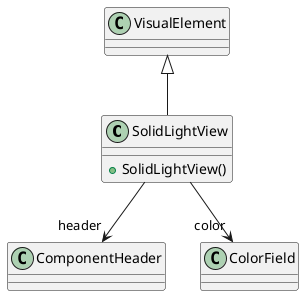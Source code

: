 @startuml
class SolidLightView {
    + SolidLightView()
}
VisualElement <|-- SolidLightView
SolidLightView --> "header" ComponentHeader
SolidLightView --> "color" ColorField
@enduml
